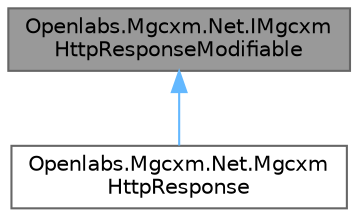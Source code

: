 digraph "Openlabs.Mgcxm.Net.IMgcxmHttpResponseModifiable"
{
 // LATEX_PDF_SIZE
  bgcolor="transparent";
  edge [fontname=Helvetica,fontsize=10,labelfontname=Helvetica,labelfontsize=10];
  node [fontname=Helvetica,fontsize=10,shape=box,height=0.2,width=0.4];
  Node1 [id="Node000001",label="Openlabs.Mgcxm.Net.IMgcxm\lHttpResponseModifiable",height=0.2,width=0.4,color="gray40", fillcolor="grey60", style="filled", fontcolor="black",tooltip="Represents an interface for modifying an HTTP response."];
  Node1 -> Node2 [id="edge1_Node000001_Node000002",dir="back",color="steelblue1",style="solid",tooltip=" "];
  Node2 [id="Node000002",label="Openlabs.Mgcxm.Net.Mgcxm\lHttpResponse",height=0.2,width=0.4,color="gray40", fillcolor="white", style="filled",URL="$class_openlabs_1_1_mgcxm_1_1_net_1_1_mgcxm_http_response.html",tooltip="Represents an HTTP response for use in MgcxmSocketListener."];
}
